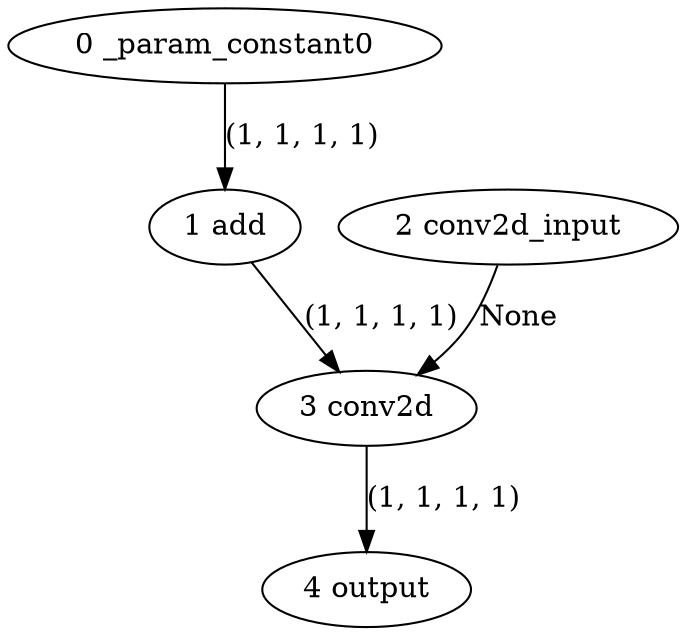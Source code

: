 strict digraph  {
"0 _param_constant0" [id=0, type=get_attr];
"1 add" [id=1, type=add];
"2 conv2d_input" [id=2, type=input];
"3 conv2d" [id=3, type=conv2d];
"4 output" [id=4, type=output];
"0 _param_constant0" -> "1 add"  [label="(1, 1, 1, 1)", style=solid];
"1 add" -> "3 conv2d"  [label="(1, 1, 1, 1)", style=solid];
"2 conv2d_input" -> "3 conv2d"  [label=None, style=solid];
"3 conv2d" -> "4 output"  [label="(1, 1, 1, 1)", style=solid];
}
